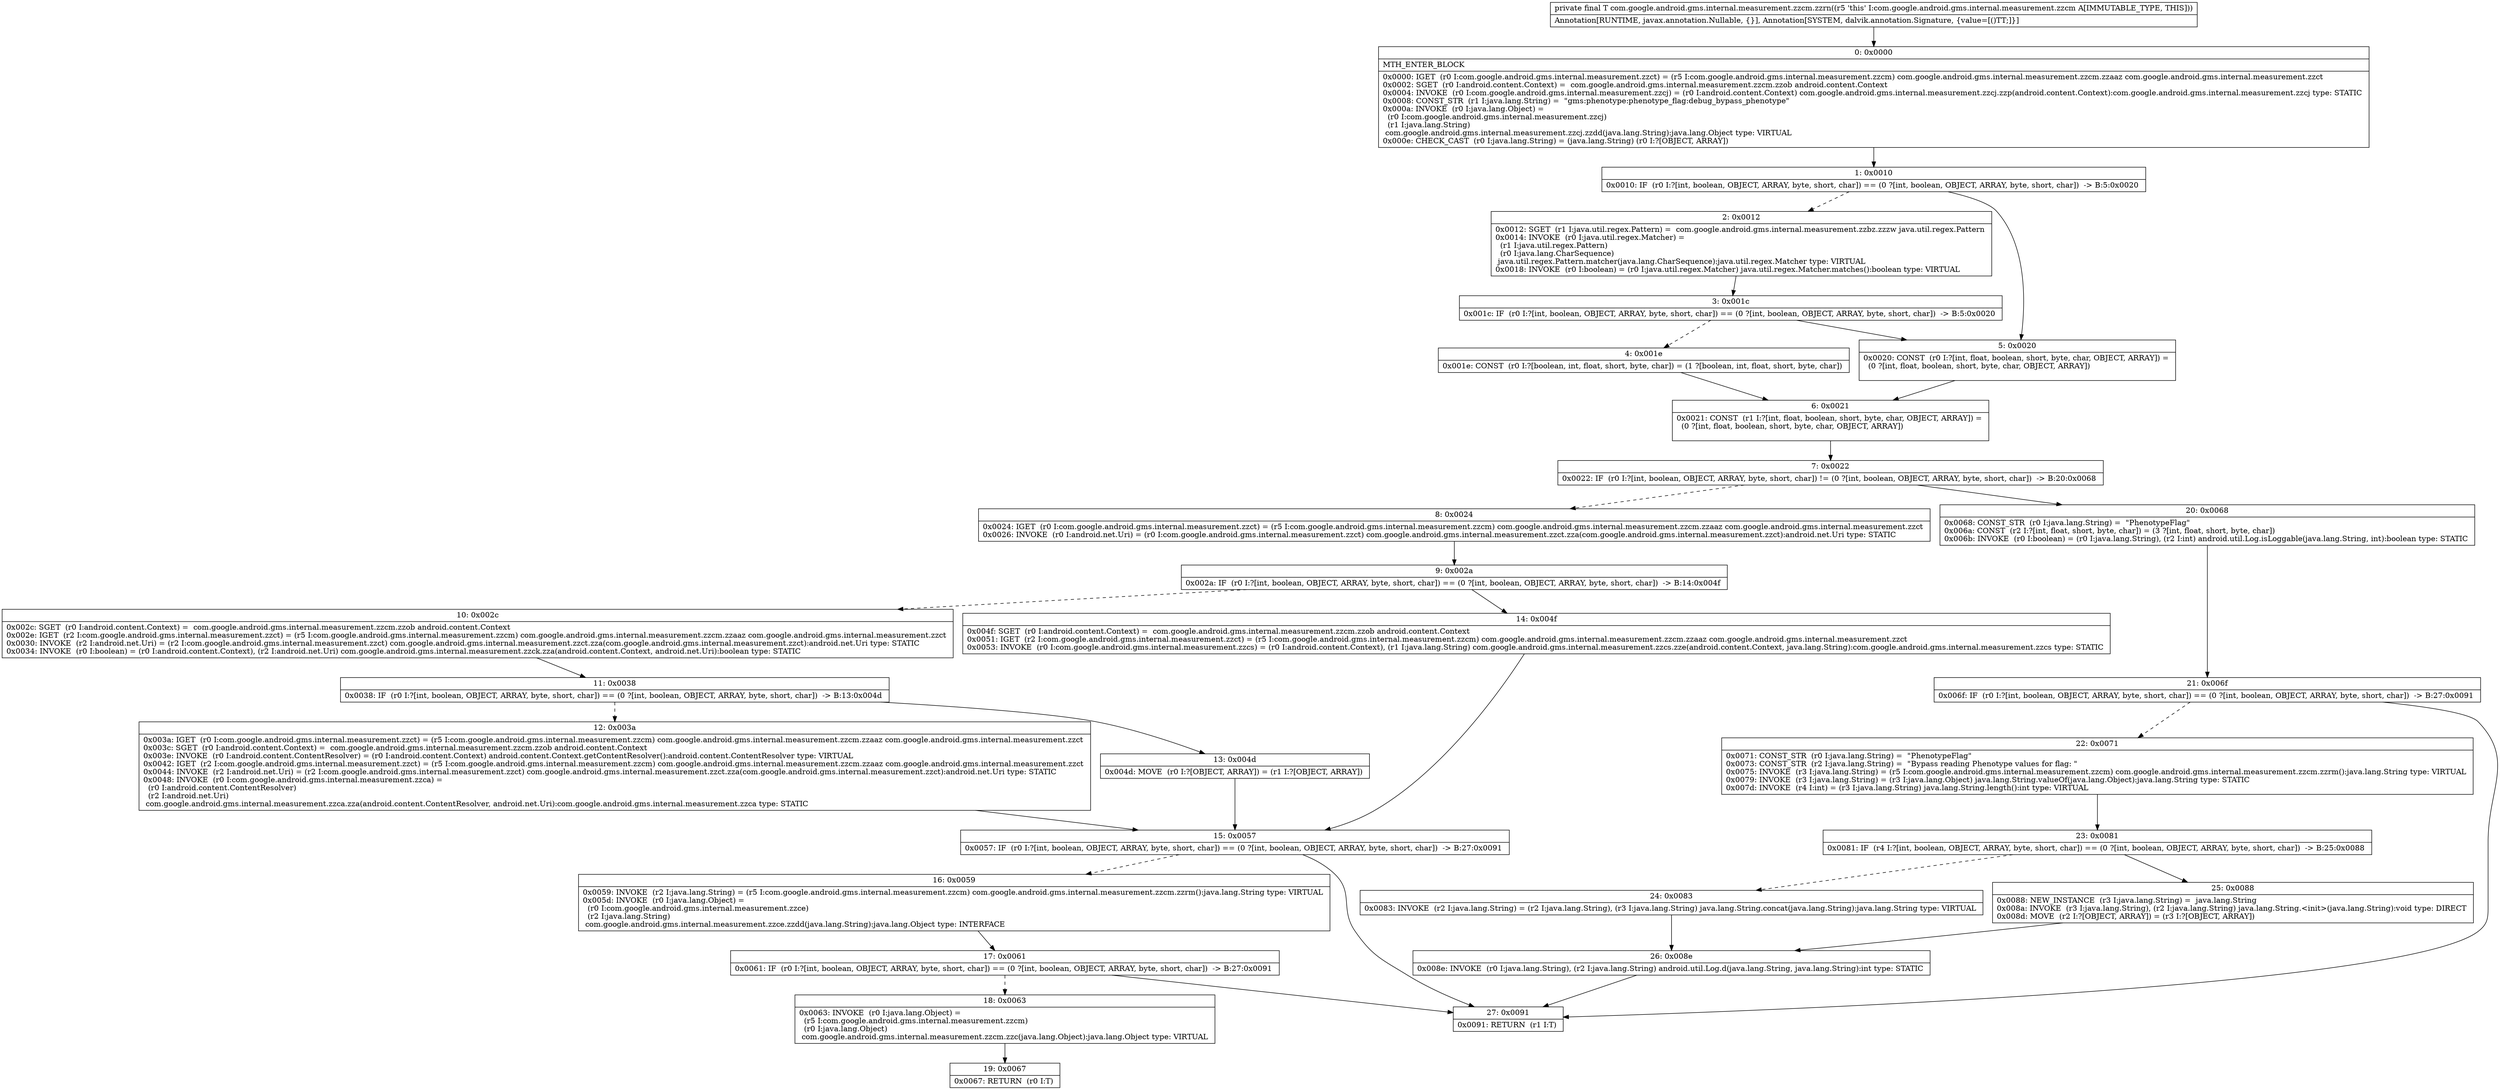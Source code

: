 digraph "CFG forcom.google.android.gms.internal.measurement.zzcm.zzrn()Ljava\/lang\/Object;" {
Node_0 [shape=record,label="{0\:\ 0x0000|MTH_ENTER_BLOCK\l|0x0000: IGET  (r0 I:com.google.android.gms.internal.measurement.zzct) = (r5 I:com.google.android.gms.internal.measurement.zzcm) com.google.android.gms.internal.measurement.zzcm.zzaaz com.google.android.gms.internal.measurement.zzct \l0x0002: SGET  (r0 I:android.content.Context) =  com.google.android.gms.internal.measurement.zzcm.zzob android.content.Context \l0x0004: INVOKE  (r0 I:com.google.android.gms.internal.measurement.zzcj) = (r0 I:android.content.Context) com.google.android.gms.internal.measurement.zzcj.zzp(android.content.Context):com.google.android.gms.internal.measurement.zzcj type: STATIC \l0x0008: CONST_STR  (r1 I:java.lang.String) =  \"gms:phenotype:phenotype_flag:debug_bypass_phenotype\" \l0x000a: INVOKE  (r0 I:java.lang.Object) = \l  (r0 I:com.google.android.gms.internal.measurement.zzcj)\l  (r1 I:java.lang.String)\l com.google.android.gms.internal.measurement.zzcj.zzdd(java.lang.String):java.lang.Object type: VIRTUAL \l0x000e: CHECK_CAST  (r0 I:java.lang.String) = (java.lang.String) (r0 I:?[OBJECT, ARRAY]) \l}"];
Node_1 [shape=record,label="{1\:\ 0x0010|0x0010: IF  (r0 I:?[int, boolean, OBJECT, ARRAY, byte, short, char]) == (0 ?[int, boolean, OBJECT, ARRAY, byte, short, char])  \-\> B:5:0x0020 \l}"];
Node_2 [shape=record,label="{2\:\ 0x0012|0x0012: SGET  (r1 I:java.util.regex.Pattern) =  com.google.android.gms.internal.measurement.zzbz.zzzw java.util.regex.Pattern \l0x0014: INVOKE  (r0 I:java.util.regex.Matcher) = \l  (r1 I:java.util.regex.Pattern)\l  (r0 I:java.lang.CharSequence)\l java.util.regex.Pattern.matcher(java.lang.CharSequence):java.util.regex.Matcher type: VIRTUAL \l0x0018: INVOKE  (r0 I:boolean) = (r0 I:java.util.regex.Matcher) java.util.regex.Matcher.matches():boolean type: VIRTUAL \l}"];
Node_3 [shape=record,label="{3\:\ 0x001c|0x001c: IF  (r0 I:?[int, boolean, OBJECT, ARRAY, byte, short, char]) == (0 ?[int, boolean, OBJECT, ARRAY, byte, short, char])  \-\> B:5:0x0020 \l}"];
Node_4 [shape=record,label="{4\:\ 0x001e|0x001e: CONST  (r0 I:?[boolean, int, float, short, byte, char]) = (1 ?[boolean, int, float, short, byte, char]) \l}"];
Node_5 [shape=record,label="{5\:\ 0x0020|0x0020: CONST  (r0 I:?[int, float, boolean, short, byte, char, OBJECT, ARRAY]) = \l  (0 ?[int, float, boolean, short, byte, char, OBJECT, ARRAY])\l \l}"];
Node_6 [shape=record,label="{6\:\ 0x0021|0x0021: CONST  (r1 I:?[int, float, boolean, short, byte, char, OBJECT, ARRAY]) = \l  (0 ?[int, float, boolean, short, byte, char, OBJECT, ARRAY])\l \l}"];
Node_7 [shape=record,label="{7\:\ 0x0022|0x0022: IF  (r0 I:?[int, boolean, OBJECT, ARRAY, byte, short, char]) != (0 ?[int, boolean, OBJECT, ARRAY, byte, short, char])  \-\> B:20:0x0068 \l}"];
Node_8 [shape=record,label="{8\:\ 0x0024|0x0024: IGET  (r0 I:com.google.android.gms.internal.measurement.zzct) = (r5 I:com.google.android.gms.internal.measurement.zzcm) com.google.android.gms.internal.measurement.zzcm.zzaaz com.google.android.gms.internal.measurement.zzct \l0x0026: INVOKE  (r0 I:android.net.Uri) = (r0 I:com.google.android.gms.internal.measurement.zzct) com.google.android.gms.internal.measurement.zzct.zza(com.google.android.gms.internal.measurement.zzct):android.net.Uri type: STATIC \l}"];
Node_9 [shape=record,label="{9\:\ 0x002a|0x002a: IF  (r0 I:?[int, boolean, OBJECT, ARRAY, byte, short, char]) == (0 ?[int, boolean, OBJECT, ARRAY, byte, short, char])  \-\> B:14:0x004f \l}"];
Node_10 [shape=record,label="{10\:\ 0x002c|0x002c: SGET  (r0 I:android.content.Context) =  com.google.android.gms.internal.measurement.zzcm.zzob android.content.Context \l0x002e: IGET  (r2 I:com.google.android.gms.internal.measurement.zzct) = (r5 I:com.google.android.gms.internal.measurement.zzcm) com.google.android.gms.internal.measurement.zzcm.zzaaz com.google.android.gms.internal.measurement.zzct \l0x0030: INVOKE  (r2 I:android.net.Uri) = (r2 I:com.google.android.gms.internal.measurement.zzct) com.google.android.gms.internal.measurement.zzct.zza(com.google.android.gms.internal.measurement.zzct):android.net.Uri type: STATIC \l0x0034: INVOKE  (r0 I:boolean) = (r0 I:android.content.Context), (r2 I:android.net.Uri) com.google.android.gms.internal.measurement.zzck.zza(android.content.Context, android.net.Uri):boolean type: STATIC \l}"];
Node_11 [shape=record,label="{11\:\ 0x0038|0x0038: IF  (r0 I:?[int, boolean, OBJECT, ARRAY, byte, short, char]) == (0 ?[int, boolean, OBJECT, ARRAY, byte, short, char])  \-\> B:13:0x004d \l}"];
Node_12 [shape=record,label="{12\:\ 0x003a|0x003a: IGET  (r0 I:com.google.android.gms.internal.measurement.zzct) = (r5 I:com.google.android.gms.internal.measurement.zzcm) com.google.android.gms.internal.measurement.zzcm.zzaaz com.google.android.gms.internal.measurement.zzct \l0x003c: SGET  (r0 I:android.content.Context) =  com.google.android.gms.internal.measurement.zzcm.zzob android.content.Context \l0x003e: INVOKE  (r0 I:android.content.ContentResolver) = (r0 I:android.content.Context) android.content.Context.getContentResolver():android.content.ContentResolver type: VIRTUAL \l0x0042: IGET  (r2 I:com.google.android.gms.internal.measurement.zzct) = (r5 I:com.google.android.gms.internal.measurement.zzcm) com.google.android.gms.internal.measurement.zzcm.zzaaz com.google.android.gms.internal.measurement.zzct \l0x0044: INVOKE  (r2 I:android.net.Uri) = (r2 I:com.google.android.gms.internal.measurement.zzct) com.google.android.gms.internal.measurement.zzct.zza(com.google.android.gms.internal.measurement.zzct):android.net.Uri type: STATIC \l0x0048: INVOKE  (r0 I:com.google.android.gms.internal.measurement.zzca) = \l  (r0 I:android.content.ContentResolver)\l  (r2 I:android.net.Uri)\l com.google.android.gms.internal.measurement.zzca.zza(android.content.ContentResolver, android.net.Uri):com.google.android.gms.internal.measurement.zzca type: STATIC \l}"];
Node_13 [shape=record,label="{13\:\ 0x004d|0x004d: MOVE  (r0 I:?[OBJECT, ARRAY]) = (r1 I:?[OBJECT, ARRAY]) \l}"];
Node_14 [shape=record,label="{14\:\ 0x004f|0x004f: SGET  (r0 I:android.content.Context) =  com.google.android.gms.internal.measurement.zzcm.zzob android.content.Context \l0x0051: IGET  (r2 I:com.google.android.gms.internal.measurement.zzct) = (r5 I:com.google.android.gms.internal.measurement.zzcm) com.google.android.gms.internal.measurement.zzcm.zzaaz com.google.android.gms.internal.measurement.zzct \l0x0053: INVOKE  (r0 I:com.google.android.gms.internal.measurement.zzcs) = (r0 I:android.content.Context), (r1 I:java.lang.String) com.google.android.gms.internal.measurement.zzcs.zze(android.content.Context, java.lang.String):com.google.android.gms.internal.measurement.zzcs type: STATIC \l}"];
Node_15 [shape=record,label="{15\:\ 0x0057|0x0057: IF  (r0 I:?[int, boolean, OBJECT, ARRAY, byte, short, char]) == (0 ?[int, boolean, OBJECT, ARRAY, byte, short, char])  \-\> B:27:0x0091 \l}"];
Node_16 [shape=record,label="{16\:\ 0x0059|0x0059: INVOKE  (r2 I:java.lang.String) = (r5 I:com.google.android.gms.internal.measurement.zzcm) com.google.android.gms.internal.measurement.zzcm.zzrm():java.lang.String type: VIRTUAL \l0x005d: INVOKE  (r0 I:java.lang.Object) = \l  (r0 I:com.google.android.gms.internal.measurement.zzce)\l  (r2 I:java.lang.String)\l com.google.android.gms.internal.measurement.zzce.zzdd(java.lang.String):java.lang.Object type: INTERFACE \l}"];
Node_17 [shape=record,label="{17\:\ 0x0061|0x0061: IF  (r0 I:?[int, boolean, OBJECT, ARRAY, byte, short, char]) == (0 ?[int, boolean, OBJECT, ARRAY, byte, short, char])  \-\> B:27:0x0091 \l}"];
Node_18 [shape=record,label="{18\:\ 0x0063|0x0063: INVOKE  (r0 I:java.lang.Object) = \l  (r5 I:com.google.android.gms.internal.measurement.zzcm)\l  (r0 I:java.lang.Object)\l com.google.android.gms.internal.measurement.zzcm.zzc(java.lang.Object):java.lang.Object type: VIRTUAL \l}"];
Node_19 [shape=record,label="{19\:\ 0x0067|0x0067: RETURN  (r0 I:T) \l}"];
Node_20 [shape=record,label="{20\:\ 0x0068|0x0068: CONST_STR  (r0 I:java.lang.String) =  \"PhenotypeFlag\" \l0x006a: CONST  (r2 I:?[int, float, short, byte, char]) = (3 ?[int, float, short, byte, char]) \l0x006b: INVOKE  (r0 I:boolean) = (r0 I:java.lang.String), (r2 I:int) android.util.Log.isLoggable(java.lang.String, int):boolean type: STATIC \l}"];
Node_21 [shape=record,label="{21\:\ 0x006f|0x006f: IF  (r0 I:?[int, boolean, OBJECT, ARRAY, byte, short, char]) == (0 ?[int, boolean, OBJECT, ARRAY, byte, short, char])  \-\> B:27:0x0091 \l}"];
Node_22 [shape=record,label="{22\:\ 0x0071|0x0071: CONST_STR  (r0 I:java.lang.String) =  \"PhenotypeFlag\" \l0x0073: CONST_STR  (r2 I:java.lang.String) =  \"Bypass reading Phenotype values for flag: \" \l0x0075: INVOKE  (r3 I:java.lang.String) = (r5 I:com.google.android.gms.internal.measurement.zzcm) com.google.android.gms.internal.measurement.zzcm.zzrm():java.lang.String type: VIRTUAL \l0x0079: INVOKE  (r3 I:java.lang.String) = (r3 I:java.lang.Object) java.lang.String.valueOf(java.lang.Object):java.lang.String type: STATIC \l0x007d: INVOKE  (r4 I:int) = (r3 I:java.lang.String) java.lang.String.length():int type: VIRTUAL \l}"];
Node_23 [shape=record,label="{23\:\ 0x0081|0x0081: IF  (r4 I:?[int, boolean, OBJECT, ARRAY, byte, short, char]) == (0 ?[int, boolean, OBJECT, ARRAY, byte, short, char])  \-\> B:25:0x0088 \l}"];
Node_24 [shape=record,label="{24\:\ 0x0083|0x0083: INVOKE  (r2 I:java.lang.String) = (r2 I:java.lang.String), (r3 I:java.lang.String) java.lang.String.concat(java.lang.String):java.lang.String type: VIRTUAL \l}"];
Node_25 [shape=record,label="{25\:\ 0x0088|0x0088: NEW_INSTANCE  (r3 I:java.lang.String) =  java.lang.String \l0x008a: INVOKE  (r3 I:java.lang.String), (r2 I:java.lang.String) java.lang.String.\<init\>(java.lang.String):void type: DIRECT \l0x008d: MOVE  (r2 I:?[OBJECT, ARRAY]) = (r3 I:?[OBJECT, ARRAY]) \l}"];
Node_26 [shape=record,label="{26\:\ 0x008e|0x008e: INVOKE  (r0 I:java.lang.String), (r2 I:java.lang.String) android.util.Log.d(java.lang.String, java.lang.String):int type: STATIC \l}"];
Node_27 [shape=record,label="{27\:\ 0x0091|0x0091: RETURN  (r1 I:T) \l}"];
MethodNode[shape=record,label="{private final T com.google.android.gms.internal.measurement.zzcm.zzrn((r5 'this' I:com.google.android.gms.internal.measurement.zzcm A[IMMUTABLE_TYPE, THIS]))  | Annotation[RUNTIME, javax.annotation.Nullable, \{\}], Annotation[SYSTEM, dalvik.annotation.Signature, \{value=[()TT;]\}]\l}"];
MethodNode -> Node_0;
Node_0 -> Node_1;
Node_1 -> Node_2[style=dashed];
Node_1 -> Node_5;
Node_2 -> Node_3;
Node_3 -> Node_4[style=dashed];
Node_3 -> Node_5;
Node_4 -> Node_6;
Node_5 -> Node_6;
Node_6 -> Node_7;
Node_7 -> Node_8[style=dashed];
Node_7 -> Node_20;
Node_8 -> Node_9;
Node_9 -> Node_10[style=dashed];
Node_9 -> Node_14;
Node_10 -> Node_11;
Node_11 -> Node_12[style=dashed];
Node_11 -> Node_13;
Node_12 -> Node_15;
Node_13 -> Node_15;
Node_14 -> Node_15;
Node_15 -> Node_16[style=dashed];
Node_15 -> Node_27;
Node_16 -> Node_17;
Node_17 -> Node_18[style=dashed];
Node_17 -> Node_27;
Node_18 -> Node_19;
Node_20 -> Node_21;
Node_21 -> Node_22[style=dashed];
Node_21 -> Node_27;
Node_22 -> Node_23;
Node_23 -> Node_24[style=dashed];
Node_23 -> Node_25;
Node_24 -> Node_26;
Node_25 -> Node_26;
Node_26 -> Node_27;
}

